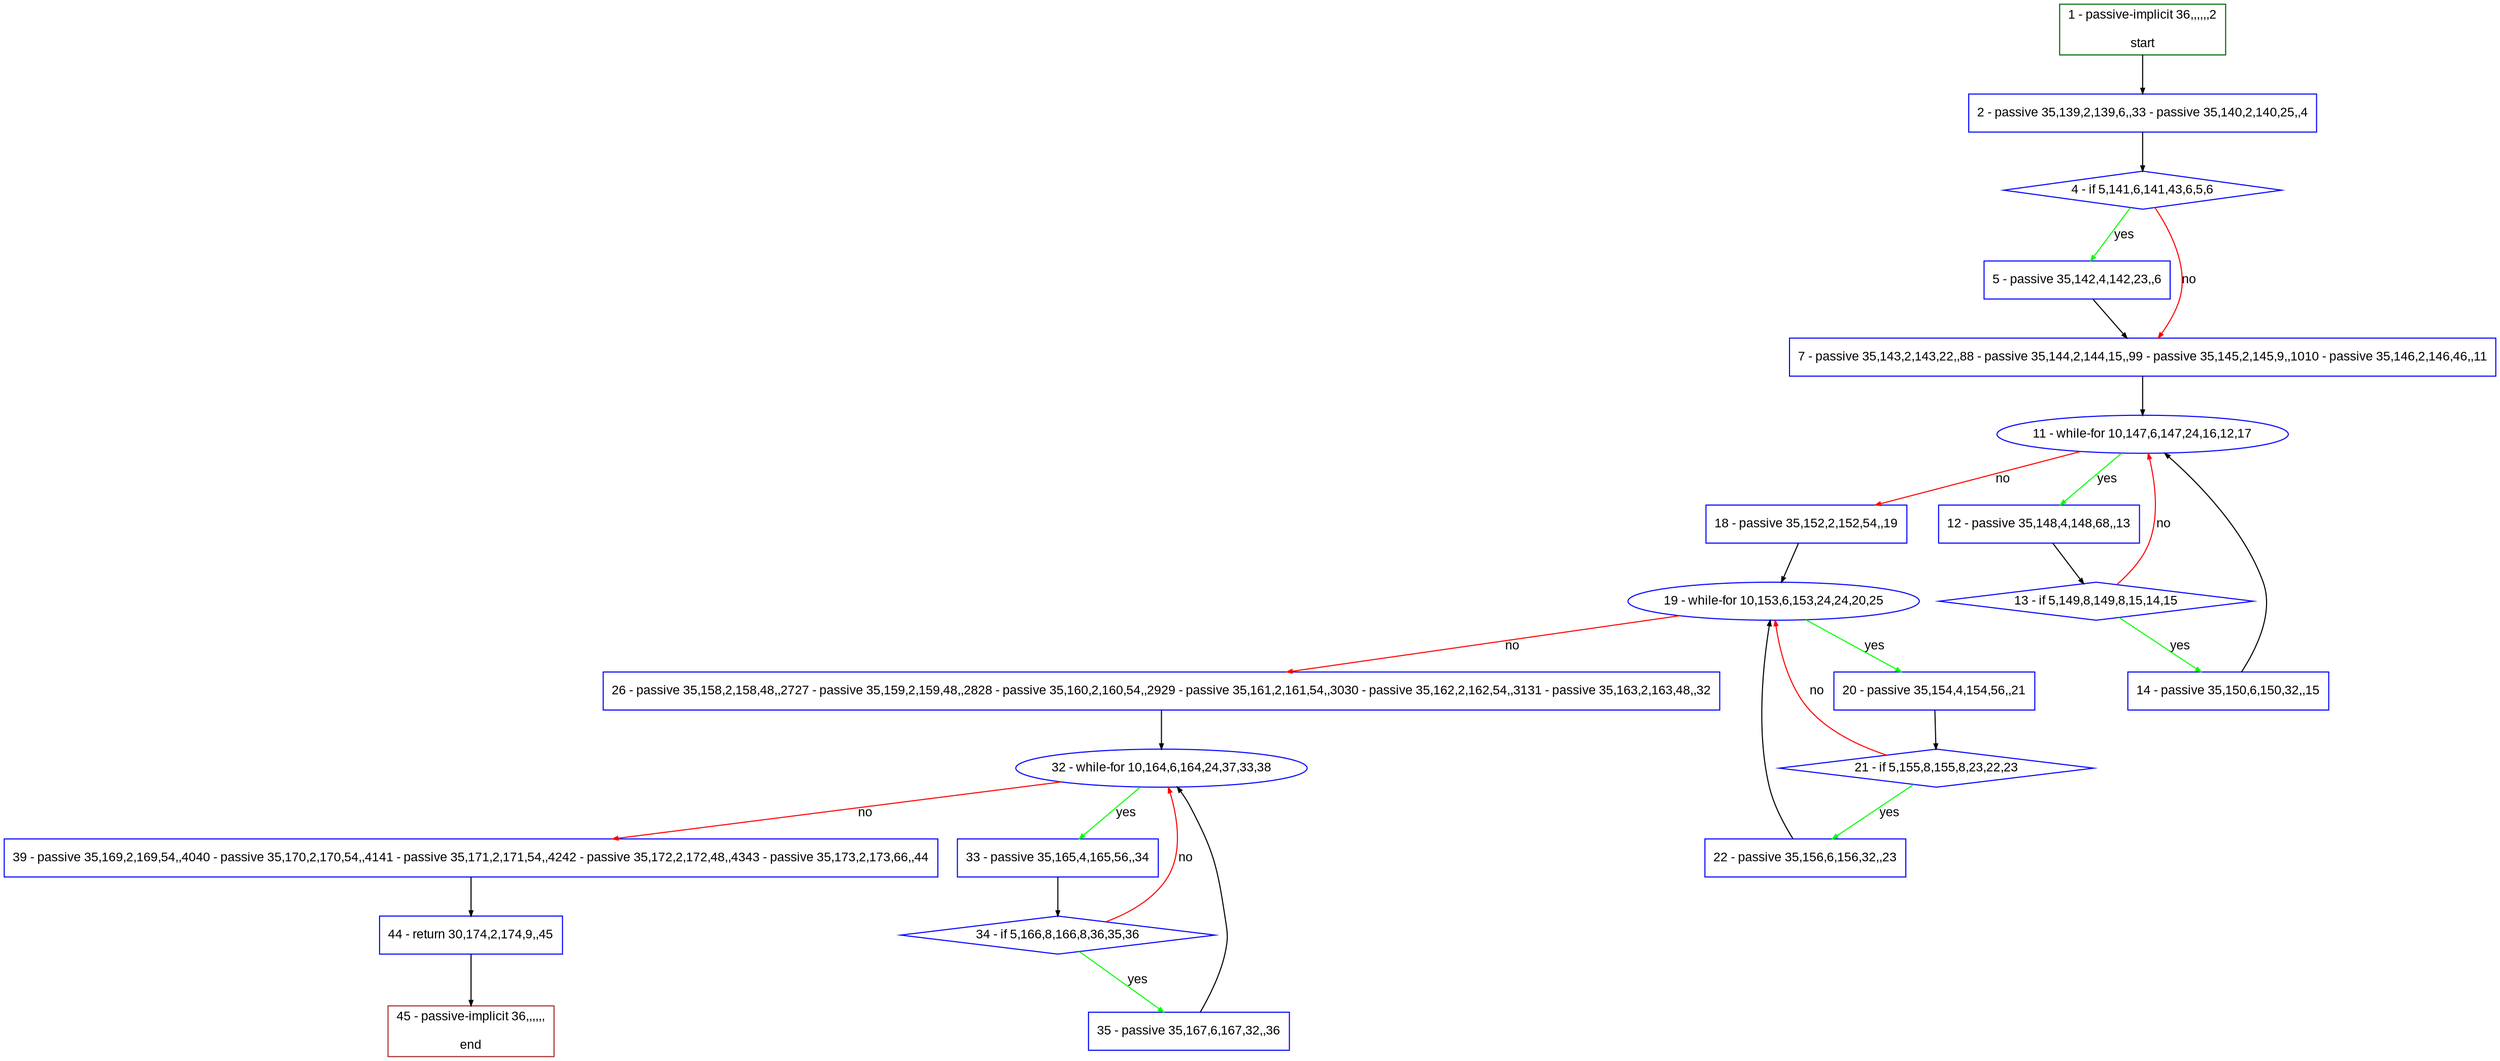 digraph "" {
  graph [pack="true", label="", fontsize="12", packmode="clust", fontname="Arial", fillcolor="#FFFFCC", bgcolor="white", style="rounded,filled", compound="true"];
  node [node_initialized="no", label="", color="grey", fontsize="12", fillcolor="white", fontname="Arial", style="filled", shape="rectangle", compound="true", fixedsize="false"];
  edge [fontcolor="black", arrowhead="normal", arrowtail="none", arrowsize="0.5", ltail="", label="", color="black", fontsize="12", lhead="", fontname="Arial", dir="forward", compound="true"];
  __N1 [label="2 - passive 35,139,2,139,6,,33 - passive 35,140,2,140,25,,4", color="#0000ff", fillcolor="#ffffff", style="filled", shape="box"];
  __N2 [label="1 - passive-implicit 36,,,,,,2\n\nstart", color="#006400", fillcolor="#ffffff", style="filled", shape="box"];
  __N3 [label="4 - if 5,141,6,141,43,6,5,6", color="#0000ff", fillcolor="#ffffff", style="filled", shape="diamond"];
  __N4 [label="5 - passive 35,142,4,142,23,,6", color="#0000ff", fillcolor="#ffffff", style="filled", shape="box"];
  __N5 [label="7 - passive 35,143,2,143,22,,88 - passive 35,144,2,144,15,,99 - passive 35,145,2,145,9,,1010 - passive 35,146,2,146,46,,11", color="#0000ff", fillcolor="#ffffff", style="filled", shape="box"];
  __N6 [label="11 - while-for 10,147,6,147,24,16,12,17", color="#0000ff", fillcolor="#ffffff", style="filled", shape="oval"];
  __N7 [label="12 - passive 35,148,4,148,68,,13", color="#0000ff", fillcolor="#ffffff", style="filled", shape="box"];
  __N8 [label="18 - passive 35,152,2,152,54,,19", color="#0000ff", fillcolor="#ffffff", style="filled", shape="box"];
  __N9 [label="13 - if 5,149,8,149,8,15,14,15", color="#0000ff", fillcolor="#ffffff", style="filled", shape="diamond"];
  __N10 [label="14 - passive 35,150,6,150,32,,15", color="#0000ff", fillcolor="#ffffff", style="filled", shape="box"];
  __N11 [label="19 - while-for 10,153,6,153,24,24,20,25", color="#0000ff", fillcolor="#ffffff", style="filled", shape="oval"];
  __N12 [label="20 - passive 35,154,4,154,56,,21", color="#0000ff", fillcolor="#ffffff", style="filled", shape="box"];
  __N13 [label="26 - passive 35,158,2,158,48,,2727 - passive 35,159,2,159,48,,2828 - passive 35,160,2,160,54,,2929 - passive 35,161,2,161,54,,3030 - passive 35,162,2,162,54,,3131 - passive 35,163,2,163,48,,32", color="#0000ff", fillcolor="#ffffff", style="filled", shape="box"];
  __N14 [label="21 - if 5,155,8,155,8,23,22,23", color="#0000ff", fillcolor="#ffffff", style="filled", shape="diamond"];
  __N15 [label="22 - passive 35,156,6,156,32,,23", color="#0000ff", fillcolor="#ffffff", style="filled", shape="box"];
  __N16 [label="32 - while-for 10,164,6,164,24,37,33,38", color="#0000ff", fillcolor="#ffffff", style="filled", shape="oval"];
  __N17 [label="33 - passive 35,165,4,165,56,,34", color="#0000ff", fillcolor="#ffffff", style="filled", shape="box"];
  __N18 [label="39 - passive 35,169,2,169,54,,4040 - passive 35,170,2,170,54,,4141 - passive 35,171,2,171,54,,4242 - passive 35,172,2,172,48,,4343 - passive 35,173,2,173,66,,44", color="#0000ff", fillcolor="#ffffff", style="filled", shape="box"];
  __N19 [label="34 - if 5,166,8,166,8,36,35,36", color="#0000ff", fillcolor="#ffffff", style="filled", shape="diamond"];
  __N20 [label="35 - passive 35,167,6,167,32,,36", color="#0000ff", fillcolor="#ffffff", style="filled", shape="box"];
  __N21 [label="44 - return 30,174,2,174,9,,45", color="#0000ff", fillcolor="#ffffff", style="filled", shape="box"];
  __N22 [label="45 - passive-implicit 36,,,,,,\n\nend", color="#a52a2a", fillcolor="#ffffff", style="filled", shape="box"];
  __N2 -> __N1 [arrowhead="normal", arrowtail="none", color="#000000", label="", dir="forward"];
  __N1 -> __N3 [arrowhead="normal", arrowtail="none", color="#000000", label="", dir="forward"];
  __N3 -> __N4 [arrowhead="normal", arrowtail="none", color="#00ff00", label="yes", dir="forward"];
  __N3 -> __N5 [arrowhead="normal", arrowtail="none", color="#ff0000", label="no", dir="forward"];
  __N4 -> __N5 [arrowhead="normal", arrowtail="none", color="#000000", label="", dir="forward"];
  __N5 -> __N6 [arrowhead="normal", arrowtail="none", color="#000000", label="", dir="forward"];
  __N6 -> __N7 [arrowhead="normal", arrowtail="none", color="#00ff00", label="yes", dir="forward"];
  __N6 -> __N8 [arrowhead="normal", arrowtail="none", color="#ff0000", label="no", dir="forward"];
  __N7 -> __N9 [arrowhead="normal", arrowtail="none", color="#000000", label="", dir="forward"];
  __N9 -> __N6 [arrowhead="normal", arrowtail="none", color="#ff0000", label="no", dir="forward"];
  __N9 -> __N10 [arrowhead="normal", arrowtail="none", color="#00ff00", label="yes", dir="forward"];
  __N10 -> __N6 [arrowhead="normal", arrowtail="none", color="#000000", label="", dir="forward"];
  __N8 -> __N11 [arrowhead="normal", arrowtail="none", color="#000000", label="", dir="forward"];
  __N11 -> __N12 [arrowhead="normal", arrowtail="none", color="#00ff00", label="yes", dir="forward"];
  __N11 -> __N13 [arrowhead="normal", arrowtail="none", color="#ff0000", label="no", dir="forward"];
  __N12 -> __N14 [arrowhead="normal", arrowtail="none", color="#000000", label="", dir="forward"];
  __N14 -> __N11 [arrowhead="normal", arrowtail="none", color="#ff0000", label="no", dir="forward"];
  __N14 -> __N15 [arrowhead="normal", arrowtail="none", color="#00ff00", label="yes", dir="forward"];
  __N15 -> __N11 [arrowhead="normal", arrowtail="none", color="#000000", label="", dir="forward"];
  __N13 -> __N16 [arrowhead="normal", arrowtail="none", color="#000000", label="", dir="forward"];
  __N16 -> __N17 [arrowhead="normal", arrowtail="none", color="#00ff00", label="yes", dir="forward"];
  __N16 -> __N18 [arrowhead="normal", arrowtail="none", color="#ff0000", label="no", dir="forward"];
  __N17 -> __N19 [arrowhead="normal", arrowtail="none", color="#000000", label="", dir="forward"];
  __N19 -> __N16 [arrowhead="normal", arrowtail="none", color="#ff0000", label="no", dir="forward"];
  __N19 -> __N20 [arrowhead="normal", arrowtail="none", color="#00ff00", label="yes", dir="forward"];
  __N20 -> __N16 [arrowhead="normal", arrowtail="none", color="#000000", label="", dir="forward"];
  __N18 -> __N21 [arrowhead="normal", arrowtail="none", color="#000000", label="", dir="forward"];
  __N21 -> __N22 [arrowhead="normal", arrowtail="none", color="#000000", label="", dir="forward"];
}
